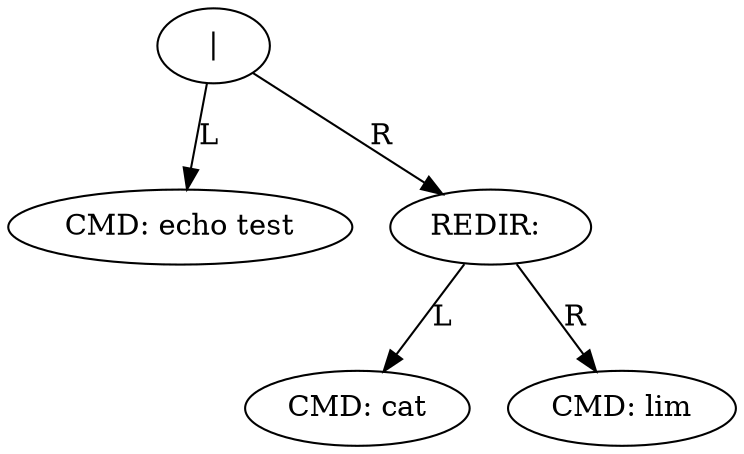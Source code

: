 digraph AST {
"0x55d2afb91220" [label="|"];
"0x55d2afb91220" -> "0x55d2afb91280" [label="L"];
"0x55d2afb91280" [label="CMD: echo test"];
"0x55d2afb91220" -> "0x55d2afb913d0" [label="R"];
"0x55d2afb913d0" [label="REDIR: "];
"0x55d2afb913d0" -> "0x55d2afb91430" [label="L"];
"0x55d2afb91430" [label="CMD: cat"];
"0x55d2afb913d0" -> "0x55d2afb91530" [label="R"];
"0x55d2afb91530" [label="CMD: lim"];
}
